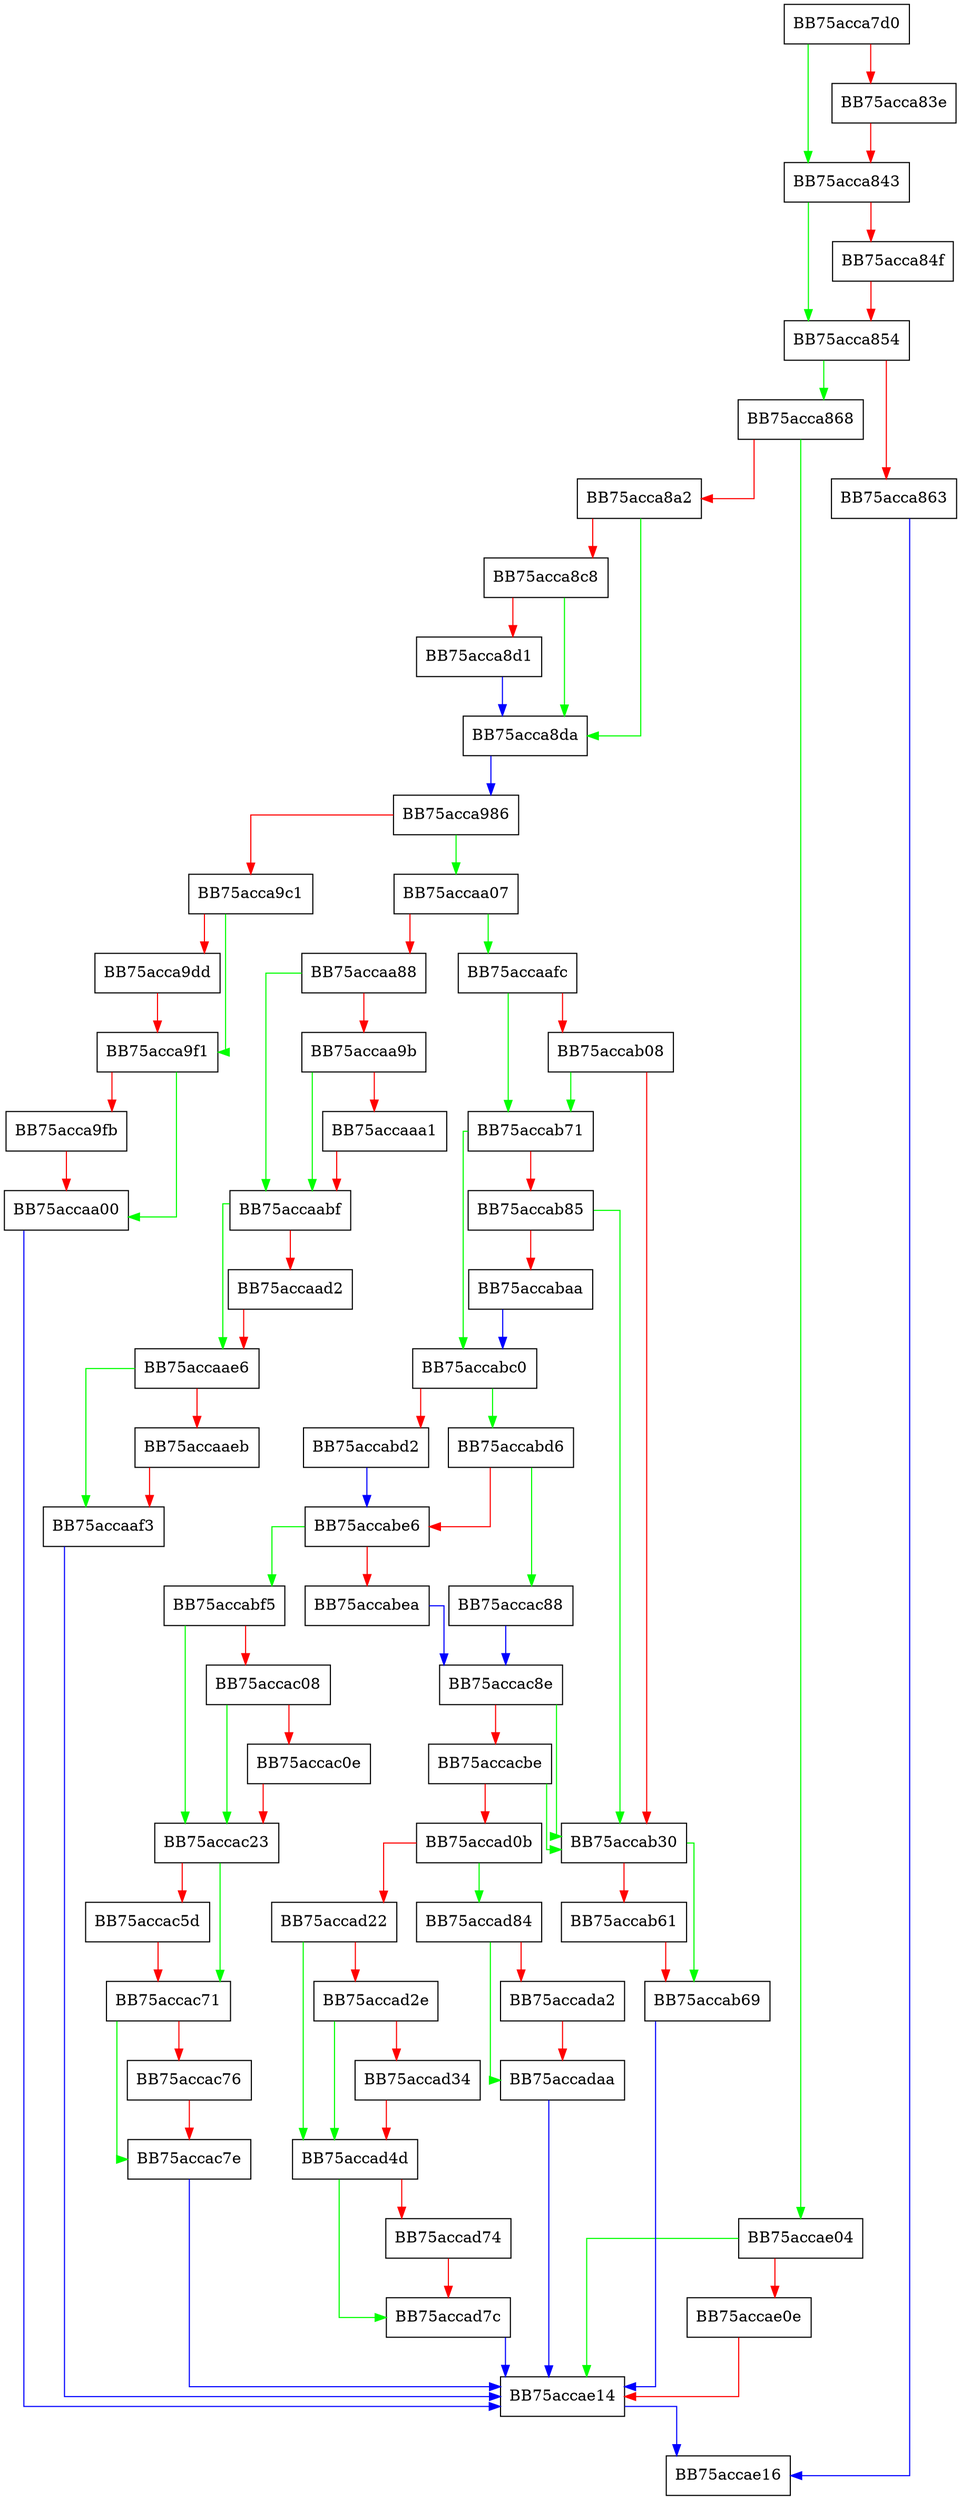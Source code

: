 digraph Spynet {
  node [shape="box"];
  graph [splines=ortho];
  BB75acca7d0 -> BB75acca843 [color="green"];
  BB75acca7d0 -> BB75acca83e [color="red"];
  BB75acca83e -> BB75acca843 [color="red"];
  BB75acca843 -> BB75acca854 [color="green"];
  BB75acca843 -> BB75acca84f [color="red"];
  BB75acca84f -> BB75acca854 [color="red"];
  BB75acca854 -> BB75acca868 [color="green"];
  BB75acca854 -> BB75acca863 [color="red"];
  BB75acca863 -> BB75accae16 [color="blue"];
  BB75acca868 -> BB75accae04 [color="green"];
  BB75acca868 -> BB75acca8a2 [color="red"];
  BB75acca8a2 -> BB75acca8da [color="green"];
  BB75acca8a2 -> BB75acca8c8 [color="red"];
  BB75acca8c8 -> BB75acca8da [color="green"];
  BB75acca8c8 -> BB75acca8d1 [color="red"];
  BB75acca8d1 -> BB75acca8da [color="blue"];
  BB75acca8da -> BB75acca986 [color="blue"];
  BB75acca986 -> BB75accaa07 [color="green"];
  BB75acca986 -> BB75acca9c1 [color="red"];
  BB75acca9c1 -> BB75acca9f1 [color="green"];
  BB75acca9c1 -> BB75acca9dd [color="red"];
  BB75acca9dd -> BB75acca9f1 [color="red"];
  BB75acca9f1 -> BB75accaa00 [color="green"];
  BB75acca9f1 -> BB75acca9fb [color="red"];
  BB75acca9fb -> BB75accaa00 [color="red"];
  BB75accaa00 -> BB75accae14 [color="blue"];
  BB75accaa07 -> BB75accaafc [color="green"];
  BB75accaa07 -> BB75accaa88 [color="red"];
  BB75accaa88 -> BB75accaabf [color="green"];
  BB75accaa88 -> BB75accaa9b [color="red"];
  BB75accaa9b -> BB75accaabf [color="green"];
  BB75accaa9b -> BB75accaaa1 [color="red"];
  BB75accaaa1 -> BB75accaabf [color="red"];
  BB75accaabf -> BB75accaae6 [color="green"];
  BB75accaabf -> BB75accaad2 [color="red"];
  BB75accaad2 -> BB75accaae6 [color="red"];
  BB75accaae6 -> BB75accaaf3 [color="green"];
  BB75accaae6 -> BB75accaaeb [color="red"];
  BB75accaaeb -> BB75accaaf3 [color="red"];
  BB75accaaf3 -> BB75accae14 [color="blue"];
  BB75accaafc -> BB75accab71 [color="green"];
  BB75accaafc -> BB75accab08 [color="red"];
  BB75accab08 -> BB75accab71 [color="green"];
  BB75accab08 -> BB75accab30 [color="red"];
  BB75accab30 -> BB75accab69 [color="green"];
  BB75accab30 -> BB75accab61 [color="red"];
  BB75accab61 -> BB75accab69 [color="red"];
  BB75accab69 -> BB75accae14 [color="blue"];
  BB75accab71 -> BB75accabc0 [color="green"];
  BB75accab71 -> BB75accab85 [color="red"];
  BB75accab85 -> BB75accab30 [color="green"];
  BB75accab85 -> BB75accabaa [color="red"];
  BB75accabaa -> BB75accabc0 [color="blue"];
  BB75accabc0 -> BB75accabd6 [color="green"];
  BB75accabc0 -> BB75accabd2 [color="red"];
  BB75accabd2 -> BB75accabe6 [color="blue"];
  BB75accabd6 -> BB75accac88 [color="green"];
  BB75accabd6 -> BB75accabe6 [color="red"];
  BB75accabe6 -> BB75accabf5 [color="green"];
  BB75accabe6 -> BB75accabea [color="red"];
  BB75accabea -> BB75accac8e [color="blue"];
  BB75accabf5 -> BB75accac23 [color="green"];
  BB75accabf5 -> BB75accac08 [color="red"];
  BB75accac08 -> BB75accac23 [color="green"];
  BB75accac08 -> BB75accac0e [color="red"];
  BB75accac0e -> BB75accac23 [color="red"];
  BB75accac23 -> BB75accac71 [color="green"];
  BB75accac23 -> BB75accac5d [color="red"];
  BB75accac5d -> BB75accac71 [color="red"];
  BB75accac71 -> BB75accac7e [color="green"];
  BB75accac71 -> BB75accac76 [color="red"];
  BB75accac76 -> BB75accac7e [color="red"];
  BB75accac7e -> BB75accae14 [color="blue"];
  BB75accac88 -> BB75accac8e [color="blue"];
  BB75accac8e -> BB75accab30 [color="green"];
  BB75accac8e -> BB75accacbe [color="red"];
  BB75accacbe -> BB75accab30 [color="green"];
  BB75accacbe -> BB75accad0b [color="red"];
  BB75accad0b -> BB75accad84 [color="green"];
  BB75accad0b -> BB75accad22 [color="red"];
  BB75accad22 -> BB75accad4d [color="green"];
  BB75accad22 -> BB75accad2e [color="red"];
  BB75accad2e -> BB75accad4d [color="green"];
  BB75accad2e -> BB75accad34 [color="red"];
  BB75accad34 -> BB75accad4d [color="red"];
  BB75accad4d -> BB75accad7c [color="green"];
  BB75accad4d -> BB75accad74 [color="red"];
  BB75accad74 -> BB75accad7c [color="red"];
  BB75accad7c -> BB75accae14 [color="blue"];
  BB75accad84 -> BB75accadaa [color="green"];
  BB75accad84 -> BB75accada2 [color="red"];
  BB75accada2 -> BB75accadaa [color="red"];
  BB75accadaa -> BB75accae14 [color="blue"];
  BB75accae04 -> BB75accae14 [color="green"];
  BB75accae04 -> BB75accae0e [color="red"];
  BB75accae0e -> BB75accae14 [color="red"];
  BB75accae14 -> BB75accae16 [color="blue"];
}